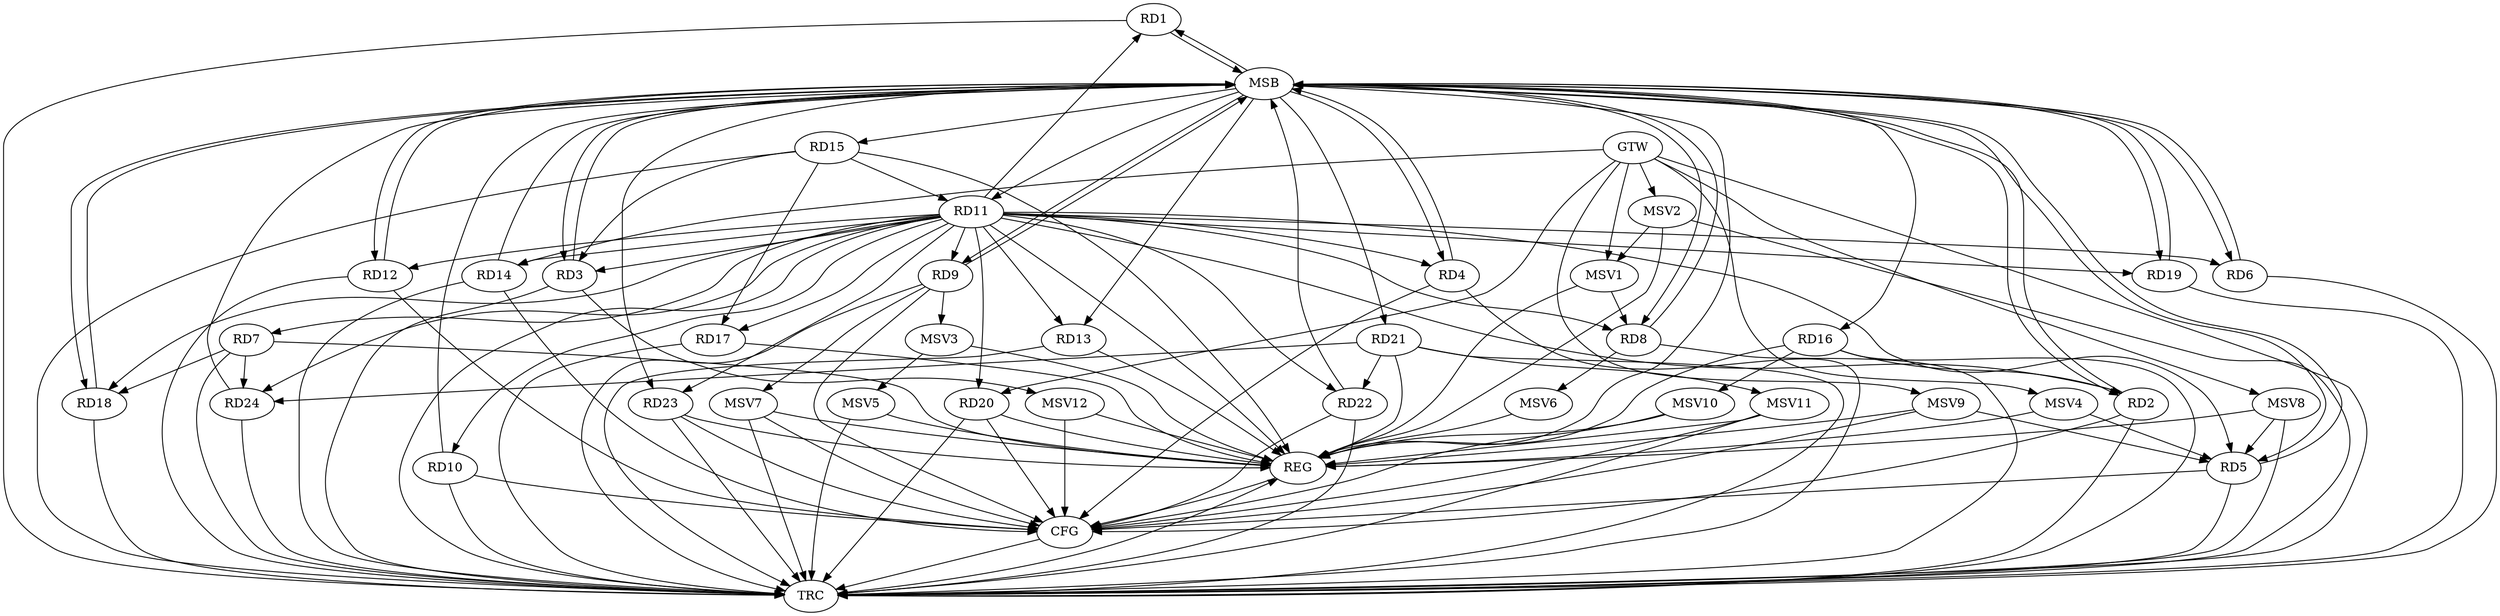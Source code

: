 strict digraph G {
  RD1 [ label="RD1" ];
  RD2 [ label="RD2" ];
  RD3 [ label="RD3" ];
  RD4 [ label="RD4" ];
  RD5 [ label="RD5" ];
  RD6 [ label="RD6" ];
  RD7 [ label="RD7" ];
  RD8 [ label="RD8" ];
  RD9 [ label="RD9" ];
  RD10 [ label="RD10" ];
  RD11 [ label="RD11" ];
  RD12 [ label="RD12" ];
  RD13 [ label="RD13" ];
  RD14 [ label="RD14" ];
  RD15 [ label="RD15" ];
  RD16 [ label="RD16" ];
  RD17 [ label="RD17" ];
  RD18 [ label="RD18" ];
  RD19 [ label="RD19" ];
  RD20 [ label="RD20" ];
  RD21 [ label="RD21" ];
  RD22 [ label="RD22" ];
  RD23 [ label="RD23" ];
  RD24 [ label="RD24" ];
  GTW [ label="GTW" ];
  REG [ label="REG" ];
  MSB [ label="MSB" ];
  CFG [ label="CFG" ];
  TRC [ label="TRC" ];
  MSV1 [ label="MSV1" ];
  MSV2 [ label="MSV2" ];
  MSV3 [ label="MSV3" ];
  MSV4 [ label="MSV4" ];
  MSV5 [ label="MSV5" ];
  MSV6 [ label="MSV6" ];
  MSV7 [ label="MSV7" ];
  MSV8 [ label="MSV8" ];
  MSV9 [ label="MSV9" ];
  MSV10 [ label="MSV10" ];
  MSV11 [ label="MSV11" ];
  MSV12 [ label="MSV12" ];
  RD16 -> RD2;
  RD15 -> RD3;
  RD11 -> RD4;
  RD7 -> RD18;
  RD7 -> RD24;
  RD11 -> RD10;
  RD15 -> RD11;
  RD11 -> RD18;
  RD11 -> RD24;
  RD15 -> RD17;
  RD21 -> RD22;
  RD21 -> RD24;
  GTW -> RD14;
  GTW -> RD20;
  RD7 -> REG;
  RD11 -> REG;
  RD13 -> REG;
  RD15 -> REG;
  RD16 -> REG;
  RD17 -> REG;
  RD20 -> REG;
  RD21 -> REG;
  RD23 -> REG;
  RD1 -> MSB;
  MSB -> RD21;
  MSB -> REG;
  RD2 -> MSB;
  MSB -> RD15;
  MSB -> RD19;
  RD3 -> MSB;
  MSB -> RD4;
  MSB -> RD5;
  MSB -> RD8;
  MSB -> RD16;
  MSB -> RD18;
  RD4 -> MSB;
  RD5 -> MSB;
  RD6 -> MSB;
  MSB -> RD2;
  MSB -> RD13;
  RD8 -> MSB;
  RD9 -> MSB;
  MSB -> RD1;
  MSB -> RD11;
  MSB -> RD12;
  RD10 -> MSB;
  MSB -> RD23;
  RD12 -> MSB;
  RD14 -> MSB;
  RD18 -> MSB;
  MSB -> RD6;
  RD19 -> MSB;
  MSB -> RD9;
  RD22 -> MSB;
  MSB -> RD3;
  RD24 -> MSB;
  RD23 -> CFG;
  RD22 -> CFG;
  RD9 -> CFG;
  RD5 -> CFG;
  RD4 -> CFG;
  RD12 -> CFG;
  RD20 -> CFG;
  RD10 -> CFG;
  RD2 -> CFG;
  RD14 -> CFG;
  REG -> CFG;
  RD1 -> TRC;
  RD2 -> TRC;
  RD3 -> TRC;
  RD4 -> TRC;
  RD5 -> TRC;
  RD6 -> TRC;
  RD7 -> TRC;
  RD8 -> TRC;
  RD9 -> TRC;
  RD10 -> TRC;
  RD11 -> TRC;
  RD12 -> TRC;
  RD13 -> TRC;
  RD14 -> TRC;
  RD15 -> TRC;
  RD16 -> TRC;
  RD17 -> TRC;
  RD18 -> TRC;
  RD19 -> TRC;
  RD20 -> TRC;
  RD21 -> TRC;
  RD22 -> TRC;
  RD23 -> TRC;
  RD24 -> TRC;
  GTW -> TRC;
  CFG -> TRC;
  TRC -> REG;
  RD11 -> RD2;
  RD11 -> RD19;
  RD11 -> RD22;
  RD11 -> RD23;
  RD11 -> RD5;
  RD11 -> RD17;
  RD11 -> RD14;
  RD11 -> RD20;
  RD11 -> RD7;
  RD11 -> RD8;
  RD11 -> RD3;
  RD11 -> RD9;
  RD11 -> RD1;
  RD11 -> RD12;
  RD11 -> RD13;
  RD11 -> RD6;
  MSV1 -> RD8;
  GTW -> MSV1;
  MSV1 -> REG;
  MSV2 -> MSV1;
  GTW -> MSV2;
  MSV2 -> REG;
  MSV2 -> TRC;
  RD9 -> MSV3;
  MSV3 -> REG;
  MSV4 -> RD5;
  GTW -> MSV4;
  MSV4 -> REG;
  MSV3 -> MSV5;
  MSV5 -> REG;
  MSV5 -> TRC;
  RD8 -> MSV6;
  MSV6 -> REG;
  RD9 -> MSV7;
  MSV7 -> REG;
  MSV7 -> TRC;
  MSV7 -> CFG;
  MSV8 -> RD5;
  GTW -> MSV8;
  MSV8 -> REG;
  MSV8 -> TRC;
  MSV9 -> RD5;
  GTW -> MSV9;
  MSV9 -> REG;
  MSV9 -> CFG;
  RD16 -> MSV10;
  MSV10 -> REG;
  MSV10 -> CFG;
  RD21 -> MSV11;
  MSV11 -> REG;
  MSV11 -> TRC;
  MSV11 -> CFG;
  RD3 -> MSV12;
  MSV12 -> REG;
  MSV12 -> CFG;
}
